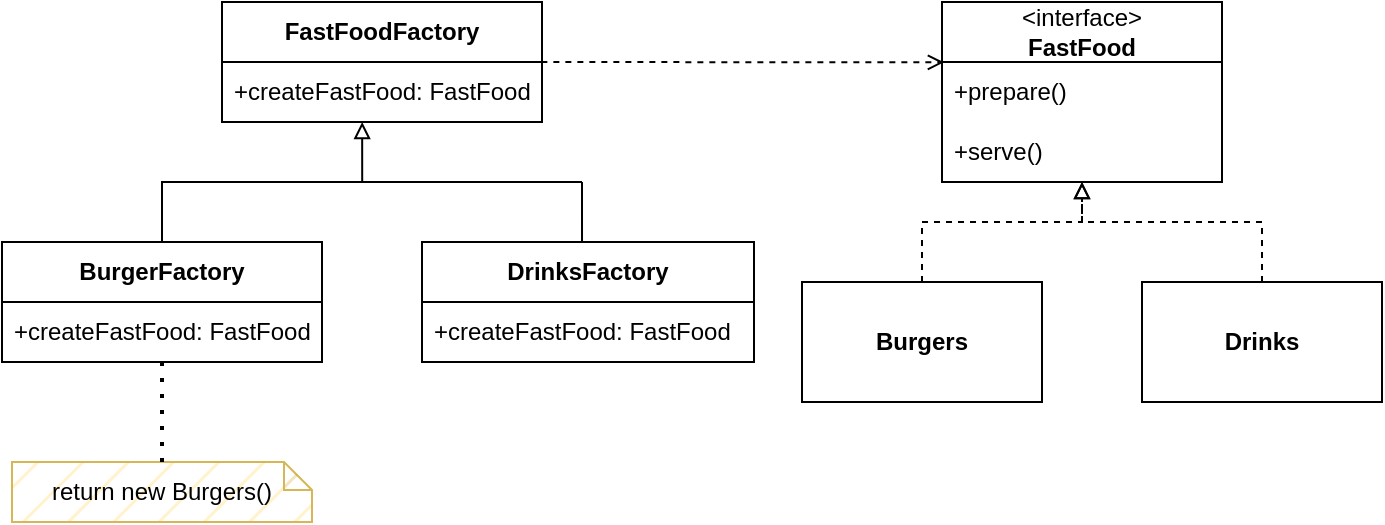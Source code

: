 <mxfile version="22.1.0" type="device">
  <diagram id="C5RBs43oDa-KdzZeNtuy" name="Page-1">
    <mxGraphModel dx="786" dy="506" grid="1" gridSize="10" guides="1" tooltips="1" connect="1" arrows="1" fold="1" page="1" pageScale="1" pageWidth="827" pageHeight="1169" math="0" shadow="0">
      <root>
        <mxCell id="WIyWlLk6GJQsqaUBKTNV-0" />
        <mxCell id="WIyWlLk6GJQsqaUBKTNV-1" parent="WIyWlLk6GJQsqaUBKTNV-0" />
        <mxCell id="a2Kss3YWbpGT1aSL2VL--0" value="&amp;lt;interface&amp;gt;&lt;br&gt;&lt;b&gt;FastFood&lt;/b&gt;" style="swimlane;fontStyle=0;childLayout=stackLayout;horizontal=1;startSize=30;horizontalStack=0;resizeParent=1;resizeParentMax=0;resizeLast=0;collapsible=1;marginBottom=0;whiteSpace=wrap;html=1;" vertex="1" parent="WIyWlLk6GJQsqaUBKTNV-1">
          <mxGeometry x="520" y="200" width="140" height="90" as="geometry" />
        </mxCell>
        <mxCell id="a2Kss3YWbpGT1aSL2VL--1" value="+prepare()" style="text;strokeColor=none;fillColor=none;align=left;verticalAlign=middle;spacingLeft=4;spacingRight=4;overflow=hidden;points=[[0,0.5],[1,0.5]];portConstraint=eastwest;rotatable=0;whiteSpace=wrap;html=1;" vertex="1" parent="a2Kss3YWbpGT1aSL2VL--0">
          <mxGeometry y="30" width="140" height="30" as="geometry" />
        </mxCell>
        <mxCell id="a2Kss3YWbpGT1aSL2VL--2" value="+serve()" style="text;strokeColor=none;fillColor=none;align=left;verticalAlign=middle;spacingLeft=4;spacingRight=4;overflow=hidden;points=[[0,0.5],[1,0.5]];portConstraint=eastwest;rotatable=0;whiteSpace=wrap;html=1;" vertex="1" parent="a2Kss3YWbpGT1aSL2VL--0">
          <mxGeometry y="60" width="140" height="30" as="geometry" />
        </mxCell>
        <mxCell id="a2Kss3YWbpGT1aSL2VL--4" value="&lt;b&gt;Burgers&lt;/b&gt;" style="rounded=0;whiteSpace=wrap;html=1;" vertex="1" parent="WIyWlLk6GJQsqaUBKTNV-1">
          <mxGeometry x="450" y="340" width="120" height="60" as="geometry" />
        </mxCell>
        <mxCell id="a2Kss3YWbpGT1aSL2VL--5" value="&lt;b&gt;Drinks&lt;/b&gt;" style="rounded=0;whiteSpace=wrap;html=1;" vertex="1" parent="WIyWlLk6GJQsqaUBKTNV-1">
          <mxGeometry x="620" y="340" width="120" height="60" as="geometry" />
        </mxCell>
        <mxCell id="a2Kss3YWbpGT1aSL2VL--13" value="" style="group;dashed=1;" vertex="1" connectable="0" parent="WIyWlLk6GJQsqaUBKTNV-1">
          <mxGeometry x="510" y="310" width="170" height="10" as="geometry" />
        </mxCell>
        <mxCell id="a2Kss3YWbpGT1aSL2VL--11" style="edgeStyle=orthogonalEdgeStyle;rounded=0;orthogonalLoop=1;jettySize=auto;html=1;exitX=0.5;exitY=0;exitDx=0;exitDy=0;dashed=1;endArrow=block;endFill=0;" edge="1" parent="a2Kss3YWbpGT1aSL2VL--13" source="a2Kss3YWbpGT1aSL2VL--4">
          <mxGeometry relative="1" as="geometry">
            <mxPoint x="80" y="-20" as="targetPoint" />
            <Array as="points">
              <mxPoint />
              <mxPoint x="80" />
            </Array>
          </mxGeometry>
        </mxCell>
        <mxCell id="a2Kss3YWbpGT1aSL2VL--12" style="edgeStyle=orthogonalEdgeStyle;rounded=0;orthogonalLoop=1;jettySize=auto;html=1;exitX=0.5;exitY=0;exitDx=0;exitDy=0;dashed=1;endArrow=block;endFill=0;" edge="1" parent="a2Kss3YWbpGT1aSL2VL--13" source="a2Kss3YWbpGT1aSL2VL--5">
          <mxGeometry relative="1" as="geometry">
            <mxPoint x="80" y="-20" as="targetPoint" />
            <Array as="points">
              <mxPoint x="170" />
              <mxPoint x="80" />
            </Array>
          </mxGeometry>
        </mxCell>
        <mxCell id="a2Kss3YWbpGT1aSL2VL--14" value="&lt;b&gt;FastFoodFactory&lt;/b&gt;" style="swimlane;fontStyle=0;childLayout=stackLayout;horizontal=1;startSize=30;horizontalStack=0;resizeParent=1;resizeParentMax=0;resizeLast=0;collapsible=1;marginBottom=0;whiteSpace=wrap;html=1;" vertex="1" parent="WIyWlLk6GJQsqaUBKTNV-1">
          <mxGeometry x="160" y="200" width="160" height="60" as="geometry" />
        </mxCell>
        <mxCell id="a2Kss3YWbpGT1aSL2VL--15" value="+createFastFood: FastFood" style="text;strokeColor=none;fillColor=none;align=left;verticalAlign=middle;spacingLeft=4;spacingRight=4;overflow=hidden;points=[[0,0.5],[1,0.5]];portConstraint=eastwest;rotatable=0;whiteSpace=wrap;html=1;" vertex="1" parent="a2Kss3YWbpGT1aSL2VL--14">
          <mxGeometry y="30" width="160" height="30" as="geometry" />
        </mxCell>
        <mxCell id="a2Kss3YWbpGT1aSL2VL--21" value="" style="endArrow=open;html=1;rounded=0;entryX=0.007;entryY=0.006;entryDx=0;entryDy=0;entryPerimeter=0;exitX=0.998;exitY=0;exitDx=0;exitDy=0;exitPerimeter=0;dashed=1;endFill=0;" edge="1" parent="WIyWlLk6GJQsqaUBKTNV-1" source="a2Kss3YWbpGT1aSL2VL--15" target="a2Kss3YWbpGT1aSL2VL--1">
          <mxGeometry width="50" height="50" relative="1" as="geometry">
            <mxPoint x="400" y="230" as="sourcePoint" />
            <mxPoint x="510" y="230" as="targetPoint" />
          </mxGeometry>
        </mxCell>
        <mxCell id="a2Kss3YWbpGT1aSL2VL--30" style="edgeStyle=orthogonalEdgeStyle;rounded=0;orthogonalLoop=1;jettySize=auto;html=1;exitX=0.5;exitY=0;exitDx=0;exitDy=0;entryX=0.438;entryY=1;entryDx=0;entryDy=0;entryPerimeter=0;endArrow=block;endFill=0;" edge="1" parent="WIyWlLk6GJQsqaUBKTNV-1" source="a2Kss3YWbpGT1aSL2VL--22" target="a2Kss3YWbpGT1aSL2VL--15">
          <mxGeometry relative="1" as="geometry">
            <mxPoint x="230" y="270" as="targetPoint" />
          </mxGeometry>
        </mxCell>
        <mxCell id="a2Kss3YWbpGT1aSL2VL--22" value="&lt;b&gt;BurgerFactory&lt;/b&gt;" style="swimlane;fontStyle=0;childLayout=stackLayout;horizontal=1;startSize=30;horizontalStack=0;resizeParent=1;resizeParentMax=0;resizeLast=0;collapsible=1;marginBottom=0;whiteSpace=wrap;html=1;" vertex="1" parent="WIyWlLk6GJQsqaUBKTNV-1">
          <mxGeometry x="50" y="320" width="160" height="60" as="geometry" />
        </mxCell>
        <mxCell id="a2Kss3YWbpGT1aSL2VL--23" value="+createFastFood: FastFood" style="text;strokeColor=none;fillColor=none;align=left;verticalAlign=middle;spacingLeft=4;spacingRight=4;overflow=hidden;points=[[0,0.5],[1,0.5]];portConstraint=eastwest;rotatable=0;whiteSpace=wrap;html=1;" vertex="1" parent="a2Kss3YWbpGT1aSL2VL--22">
          <mxGeometry y="30" width="160" height="30" as="geometry" />
        </mxCell>
        <mxCell id="a2Kss3YWbpGT1aSL2VL--26" value="&lt;b&gt;DrinksFactory&lt;/b&gt;" style="swimlane;fontStyle=0;childLayout=stackLayout;horizontal=1;startSize=30;horizontalStack=0;resizeParent=1;resizeParentMax=0;resizeLast=0;collapsible=1;marginBottom=0;whiteSpace=wrap;html=1;" vertex="1" parent="WIyWlLk6GJQsqaUBKTNV-1">
          <mxGeometry x="260" y="320" width="166" height="60" as="geometry">
            <mxRectangle x="260" y="320" width="120" height="30" as="alternateBounds" />
          </mxGeometry>
        </mxCell>
        <mxCell id="a2Kss3YWbpGT1aSL2VL--27" value="+createFastFood: FastFood" style="text;strokeColor=none;fillColor=none;align=left;verticalAlign=middle;spacingLeft=4;spacingRight=4;overflow=hidden;points=[[0,0.5],[1,0.5]];portConstraint=eastwest;rotatable=0;whiteSpace=wrap;html=1;" vertex="1" parent="a2Kss3YWbpGT1aSL2VL--26">
          <mxGeometry y="30" width="166" height="30" as="geometry" />
        </mxCell>
        <mxCell id="a2Kss3YWbpGT1aSL2VL--33" value="" style="endArrow=none;html=1;rounded=0;targetPerimeterSpacing=1;sourcePerimeterSpacing=1;endSize=7;startSize=7;" edge="1" parent="WIyWlLk6GJQsqaUBKTNV-1">
          <mxGeometry width="50" height="50" relative="1" as="geometry">
            <mxPoint x="230" y="290" as="sourcePoint" />
            <mxPoint x="340" y="290" as="targetPoint" />
          </mxGeometry>
        </mxCell>
        <mxCell id="a2Kss3YWbpGT1aSL2VL--36" value="" style="endArrow=none;html=1;rounded=0;exitX=0.482;exitY=0;exitDx=0;exitDy=0;exitPerimeter=0;endSize=7;targetPerimeterSpacing=1;sourcePerimeterSpacing=1;startSize=7;" edge="1" parent="WIyWlLk6GJQsqaUBKTNV-1" source="a2Kss3YWbpGT1aSL2VL--26">
          <mxGeometry width="50" height="50" relative="1" as="geometry">
            <mxPoint x="310" y="320" as="sourcePoint" />
            <mxPoint x="340" y="290" as="targetPoint" />
            <Array as="points">
              <mxPoint x="340" y="300" />
            </Array>
          </mxGeometry>
        </mxCell>
        <mxCell id="a2Kss3YWbpGT1aSL2VL--37" value="return new Burgers()" style="shape=note;whiteSpace=wrap;html=1;backgroundOutline=1;darkOpacity=0.05;size=14;fillColor=#fff2cc;strokeColor=#d6b656;fillStyle=hatch;" vertex="1" parent="WIyWlLk6GJQsqaUBKTNV-1">
          <mxGeometry x="55" y="430" width="150" height="30" as="geometry" />
        </mxCell>
        <mxCell id="a2Kss3YWbpGT1aSL2VL--38" value="" style="endArrow=none;dashed=1;html=1;dashPattern=1 3;strokeWidth=2;rounded=0;exitX=0.5;exitY=0;exitDx=0;exitDy=0;exitPerimeter=0;" edge="1" parent="WIyWlLk6GJQsqaUBKTNV-1" source="a2Kss3YWbpGT1aSL2VL--37" target="a2Kss3YWbpGT1aSL2VL--23">
          <mxGeometry width="50" height="50" relative="1" as="geometry">
            <mxPoint x="129.82" y="400" as="sourcePoint" />
            <mxPoint x="130.18" y="380" as="targetPoint" />
          </mxGeometry>
        </mxCell>
      </root>
    </mxGraphModel>
  </diagram>
</mxfile>
